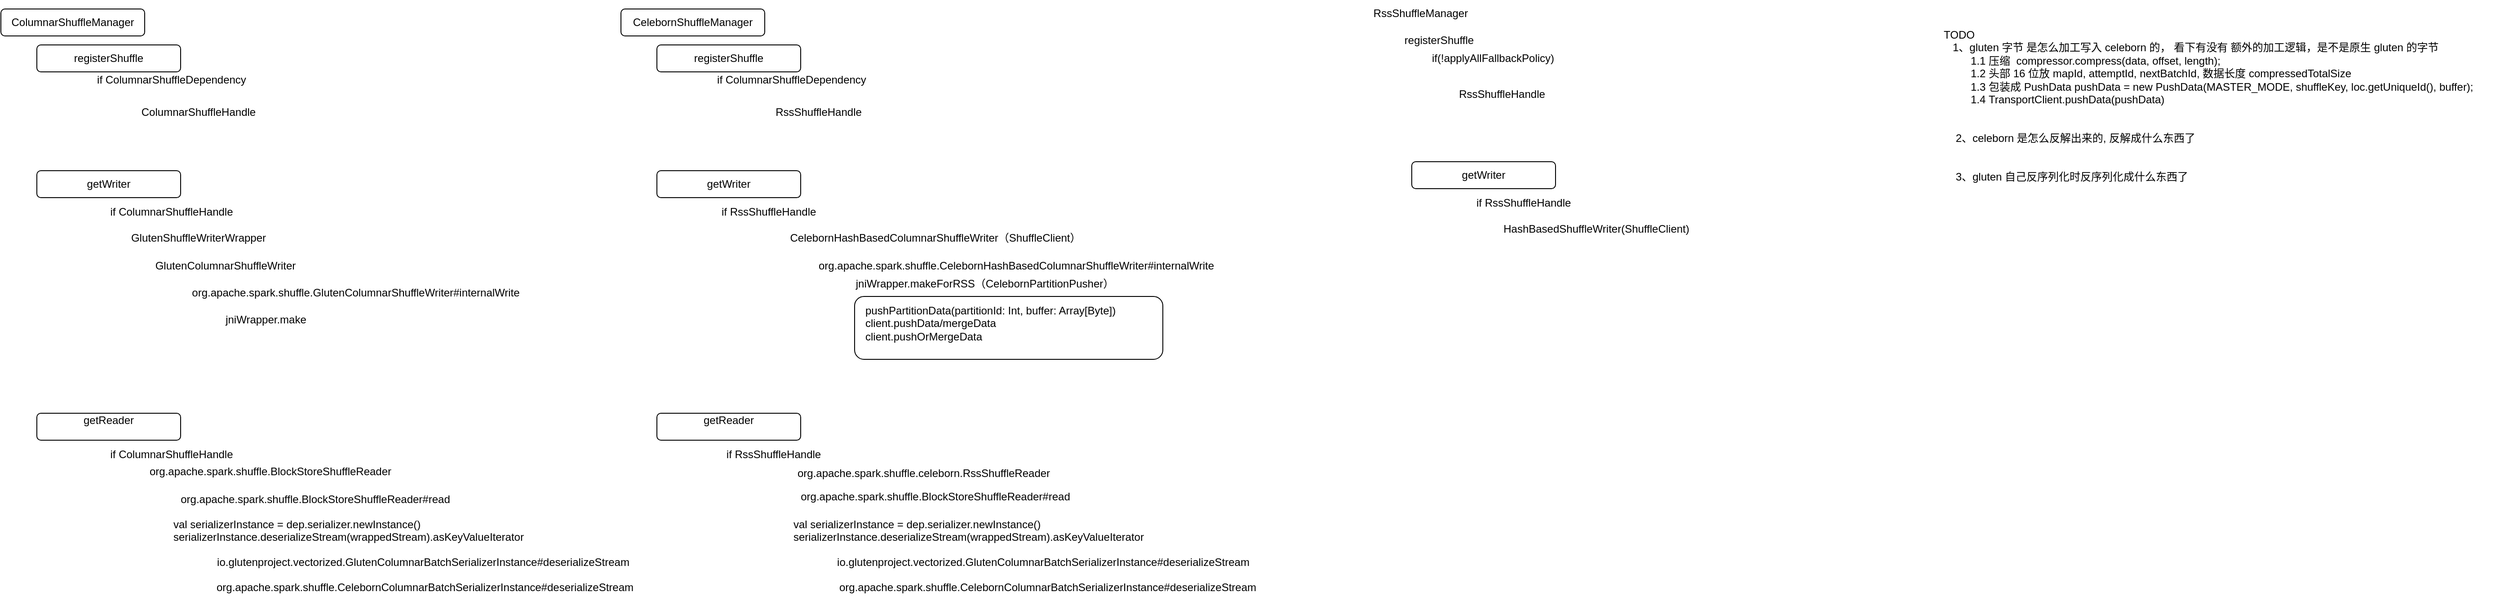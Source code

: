 <mxfile version="21.1.6" type="github" pages="2">
  <diagram name="Page-1" id="vqW_PlP45tHpt-xlMKGE">
    <mxGraphModel dx="1434" dy="764" grid="1" gridSize="10" guides="1" tooltips="1" connect="1" arrows="1" fold="1" page="1" pageScale="1" pageWidth="850" pageHeight="1100" math="0" shadow="0">
      <root>
        <mxCell id="0" />
        <mxCell id="1" parent="0" />
        <mxCell id="QsT5lhJbDTpNVHiUyBn--2" value="" style="rounded=1;whiteSpace=wrap;html=1;" vertex="1" parent="1">
          <mxGeometry x="990" y="760" width="343" height="70" as="geometry" />
        </mxCell>
        <mxCell id="VYUMSfwm_iAysG9PBb61-6" value="ColumnarShuffleManager" style="rounded=1;labelBorderColor=none;whiteSpace=wrap;" parent="1" vertex="1">
          <mxGeometry x="40" y="440" width="160" height="30" as="geometry" />
        </mxCell>
        <mxCell id="VYUMSfwm_iAysG9PBb61-8" value="registerShuffle" style="rounded=1;labelBorderColor=none;whiteSpace=wrap;" parent="1" vertex="1">
          <mxGeometry x="80" y="480" width="160" height="30" as="geometry" />
        </mxCell>
        <mxCell id="VYUMSfwm_iAysG9PBb61-11" value="if ColumnarShuffleDependency&#xa;" style="text;align=center;verticalAlign=middle;resizable=0;points=[];autosize=1;strokeColor=none;fillColor=none;labelBorderColor=none;" parent="1" vertex="1">
          <mxGeometry x="135" y="510" width="190" height="30" as="geometry" />
        </mxCell>
        <mxCell id="VYUMSfwm_iAysG9PBb61-12" value="ColumnarShuffleHandle" style="text;strokeColor=none;fillColor=none;align=center;verticalAlign=middle;rounded=0;labelBorderColor=none;whiteSpace=wrap;" parent="1" vertex="1">
          <mxGeometry x="180" y="540" width="160" height="30" as="geometry" />
        </mxCell>
        <mxCell id="VYUMSfwm_iAysG9PBb61-14" value="getWriter" style="rounded=1;labelBorderColor=none;whiteSpace=wrap;" parent="1" vertex="1">
          <mxGeometry x="80" y="620" width="160" height="30" as="geometry" />
        </mxCell>
        <mxCell id="VYUMSfwm_iAysG9PBb61-15" value="if ColumnarShuffleHandle" style="text;align=center;verticalAlign=middle;resizable=0;points=[];autosize=1;strokeColor=none;fillColor=none;labelBorderColor=none;" parent="1" vertex="1">
          <mxGeometry x="130" y="650" width="200" height="30" as="geometry" />
        </mxCell>
        <mxCell id="VYUMSfwm_iAysG9PBb61-16" value="GlutenShuffleWriterWrapper" style="text;strokeColor=none;fillColor=none;align=center;verticalAlign=middle;rounded=0;labelBorderColor=none;whiteSpace=wrap;" parent="1" vertex="1">
          <mxGeometry x="180" y="680" width="160" height="30" as="geometry" />
        </mxCell>
        <mxCell id="VYUMSfwm_iAysG9PBb61-17" value="GlutenColumnarShuffleWriter" style="text;align=center;verticalAlign=middle;resizable=0;points=[];autosize=1;strokeColor=none;fillColor=none;" parent="1" vertex="1">
          <mxGeometry x="180" y="710" width="220" height="30" as="geometry" />
        </mxCell>
        <mxCell id="VYUMSfwm_iAysG9PBb61-30" value="jniWrapper.make" style="text;align=center;verticalAlign=middle;resizable=0;points=[];autosize=1;strokeColor=none;fillColor=none;" parent="1" vertex="1">
          <mxGeometry x="270" y="770" width="130" height="30" as="geometry" />
        </mxCell>
        <mxCell id="VYUMSfwm_iAysG9PBb61-31" value="org.apache.spark.shuffle.GlutenColumnarShuffleWriter#internalWrite" style="text;align=center;verticalAlign=middle;resizable=0;points=[];autosize=1;strokeColor=none;fillColor=none;" parent="1" vertex="1">
          <mxGeometry x="240" y="740" width="390" height="30" as="geometry" />
        </mxCell>
        <mxCell id="VYUMSfwm_iAysG9PBb61-32" value="getReader&#xa;" style="rounded=1;labelBorderColor=none;whiteSpace=wrap;" parent="1" vertex="1">
          <mxGeometry x="80" y="890" width="160" height="30" as="geometry" />
        </mxCell>
        <mxCell id="VYUMSfwm_iAysG9PBb61-33" value="if ColumnarShuffleHandle" style="text;align=center;verticalAlign=middle;resizable=0;points=[];autosize=1;strokeColor=none;fillColor=none;labelBorderColor=none;" parent="1" vertex="1">
          <mxGeometry x="130" y="920" width="200" height="30" as="geometry" />
        </mxCell>
        <mxCell id="VYUMSfwm_iAysG9PBb61-34" value="org.apache.spark.shuffle.BlockStoreShuffleReader" style="text;strokeColor=none;fillColor=none;align=center;verticalAlign=middle;rounded=0;labelBorderColor=none;whiteSpace=wrap;" parent="1" vertex="1">
          <mxGeometry x="260" y="940" width="160" height="30" as="geometry" />
        </mxCell>
        <mxCell id="VYUMSfwm_iAysG9PBb61-35" value="org.apache.spark.shuffle.BlockStoreShuffleReader#read" style="text;align=center;verticalAlign=middle;resizable=0;points=[];autosize=1;strokeColor=none;fillColor=none;" parent="1" vertex="1">
          <mxGeometry x="190" y="970" width="400" height="30" as="geometry" />
        </mxCell>
        <mxCell id="VYUMSfwm_iAysG9PBb61-37" value="val serializerInstance = dep.serializer.newInstance()&#xa;serializerInstance.deserializeStream(wrappedStream).asKeyValueIterator" style="text;align=left;verticalAlign=middle;resizable=0;points=[];autosize=1;strokeColor=none;fillColor=none;" parent="1" vertex="1">
          <mxGeometry x="230" y="1000" width="530" height="40" as="geometry" />
        </mxCell>
        <mxCell id="VYUMSfwm_iAysG9PBb61-39" value="io.glutenproject.vectorized.GlutenColumnarBatchSerializerInstance#deserializeStream" style="text;align=center;verticalAlign=middle;resizable=0;points=[];autosize=1;strokeColor=none;fillColor=none;" parent="1" vertex="1">
          <mxGeometry x="270" y="1040" width="480" height="30" as="geometry" />
        </mxCell>
        <mxCell id="VYUMSfwm_iAysG9PBb61-40" value="org.apache.spark.shuffle.CelebornColumnarBatchSerializerInstance#deserializeStream" style="text;align=center;verticalAlign=middle;resizable=0;points=[];autosize=1;strokeColor=none;fillColor=none;" parent="1" vertex="1">
          <mxGeometry x="267" y="1068" width="490" height="30" as="geometry" />
        </mxCell>
        <mxCell id="VYUMSfwm_iAysG9PBb61-41" value="CelebornShuffleManager" style="rounded=1;labelBorderColor=none;whiteSpace=wrap;" parent="1" vertex="1">
          <mxGeometry x="730" y="440" width="160" height="30" as="geometry" />
        </mxCell>
        <mxCell id="VYUMSfwm_iAysG9PBb61-42" value="registerShuffle" style="rounded=1;labelBorderColor=none;whiteSpace=wrap;" parent="1" vertex="1">
          <mxGeometry x="770" y="480" width="160" height="30" as="geometry" />
        </mxCell>
        <mxCell id="VYUMSfwm_iAysG9PBb61-43" value="if ColumnarShuffleDependency&#xa;" style="text;align=center;verticalAlign=middle;resizable=0;points=[];autosize=1;strokeColor=none;fillColor=none;labelBorderColor=none;" parent="1" vertex="1">
          <mxGeometry x="825" y="510" width="190" height="30" as="geometry" />
        </mxCell>
        <mxCell id="VYUMSfwm_iAysG9PBb61-44" value="RssShuffleHandle" style="text;strokeColor=none;fillColor=none;align=center;verticalAlign=middle;rounded=0;labelBorderColor=none;whiteSpace=wrap;" parent="1" vertex="1">
          <mxGeometry x="870" y="540" width="160" height="30" as="geometry" />
        </mxCell>
        <mxCell id="VYUMSfwm_iAysG9PBb61-45" value="getWriter" style="rounded=1;labelBorderColor=none;whiteSpace=wrap;" parent="1" vertex="1">
          <mxGeometry x="770" y="620" width="160" height="30" as="geometry" />
        </mxCell>
        <mxCell id="VYUMSfwm_iAysG9PBb61-46" value="if RssShuffleHandle" style="text;align=left;verticalAlign=middle;resizable=0;points=[];autosize=1;strokeColor=none;fillColor=none;labelBorderColor=none;" parent="1" vertex="1">
          <mxGeometry x="840" y="650" width="160" height="30" as="geometry" />
        </mxCell>
        <mxCell id="VYUMSfwm_iAysG9PBb61-47" value="CelebornHashBasedColumnarShuffleWriter（ShuffleClient）" style="text;strokeColor=none;fillColor=none;align=center;verticalAlign=middle;rounded=0;labelBorderColor=none;whiteSpace=wrap;" parent="1" vertex="1">
          <mxGeometry x="870" y="680" width="420" height="30" as="geometry" />
        </mxCell>
        <mxCell id="VYUMSfwm_iAysG9PBb61-49" value="jniWrapper.makeForRSS（CelebornPartitionPusher）" style="text;align=center;verticalAlign=middle;resizable=0;points=[];autosize=1;strokeColor=none;fillColor=none;" parent="1" vertex="1">
          <mxGeometry x="950" y="730" width="370" height="30" as="geometry" />
        </mxCell>
        <mxCell id="VYUMSfwm_iAysG9PBb61-50" value="org.apache.spark.shuffle.CelebornHashBasedColumnarShuffleWriter#internalWrite" style="text;align=center;verticalAlign=middle;resizable=0;points=[];autosize=1;strokeColor=none;fillColor=none;" parent="1" vertex="1">
          <mxGeometry x="940" y="710" width="460" height="30" as="geometry" />
        </mxCell>
        <mxCell id="VYUMSfwm_iAysG9PBb61-51" value="getReader&#xa;" style="rounded=1;labelBorderColor=none;whiteSpace=wrap;" parent="1" vertex="1">
          <mxGeometry x="770" y="890" width="160" height="30" as="geometry" />
        </mxCell>
        <mxCell id="VYUMSfwm_iAysG9PBb61-52" value="if RssShuffleHandle" style="text;align=center;verticalAlign=middle;resizable=0;points=[];autosize=1;strokeColor=none;fillColor=none;labelBorderColor=none;" parent="1" vertex="1">
          <mxGeometry x="820" y="920" width="160" height="30" as="geometry" />
        </mxCell>
        <mxCell id="VYUMSfwm_iAysG9PBb61-53" value="org.apache.spark.shuffle.celeborn.RssShuffleReader" style="text;strokeColor=none;fillColor=none;align=center;verticalAlign=middle;rounded=0;labelBorderColor=none;whiteSpace=wrap;" parent="1" vertex="1">
          <mxGeometry x="882" y="947" width="370" height="20" as="geometry" />
        </mxCell>
        <mxCell id="VYUMSfwm_iAysG9PBb61-54" value="org.apache.spark.shuffle.BlockStoreShuffleReader#read" style="text;align=center;verticalAlign=middle;resizable=0;points=[];autosize=1;strokeColor=none;fillColor=none;" parent="1" vertex="1">
          <mxGeometry x="880" y="967" width="400" height="30" as="geometry" />
        </mxCell>
        <mxCell id="VYUMSfwm_iAysG9PBb61-55" value="val serializerInstance = dep.serializer.newInstance()&#xa;serializerInstance.deserializeStream(wrappedStream).asKeyValueIterator" style="text;align=left;verticalAlign=middle;resizable=0;points=[];autosize=1;strokeColor=none;fillColor=none;" parent="1" vertex="1">
          <mxGeometry x="920" y="1000" width="530" height="40" as="geometry" />
        </mxCell>
        <mxCell id="VYUMSfwm_iAysG9PBb61-56" value="io.glutenproject.vectorized.GlutenColumnarBatchSerializerInstance#deserializeStream" style="text;align=center;verticalAlign=middle;resizable=0;points=[];autosize=1;strokeColor=none;fillColor=none;" parent="1" vertex="1">
          <mxGeometry x="960" y="1040" width="480" height="30" as="geometry" />
        </mxCell>
        <mxCell id="VYUMSfwm_iAysG9PBb61-57" value="org.apache.spark.shuffle.CelebornColumnarBatchSerializerInstance#deserializeStream" style="text;align=center;verticalAlign=middle;resizable=0;points=[];autosize=1;strokeColor=none;fillColor=none;" parent="1" vertex="1">
          <mxGeometry x="960" y="1068" width="490" height="30" as="geometry" />
        </mxCell>
        <mxCell id="QsT5lhJbDTpNVHiUyBn--1" value="pushPartitionData(partitionId: Int, buffer: Array[Byte])&lt;br&gt;client.pushData/mergeData&lt;br&gt;client.pushOrMergeData" style="text;html=1;strokeColor=none;fillColor=none;align=left;verticalAlign=middle;whiteSpace=wrap;rounded=0;labelBackgroundColor=none;" vertex="1" parent="1">
          <mxGeometry x="1000" y="760" width="300" height="60" as="geometry" />
        </mxCell>
        <mxCell id="QsT5lhJbDTpNVHiUyBn--4" value="RssShuffleManager" style="text;html=1;strokeColor=none;fillColor=none;align=center;verticalAlign=middle;whiteSpace=wrap;rounded=0;" vertex="1" parent="1">
          <mxGeometry x="1590" y="430" width="60" height="30" as="geometry" />
        </mxCell>
        <mxCell id="QsT5lhJbDTpNVHiUyBn--5" value="registerShuffle" style="text;html=1;align=center;verticalAlign=middle;resizable=0;points=[];autosize=1;strokeColor=none;fillColor=none;" vertex="1" parent="1">
          <mxGeometry x="1590" y="460" width="100" height="30" as="geometry" />
        </mxCell>
        <mxCell id="QsT5lhJbDTpNVHiUyBn--6" value="if(!applyAllFallbackPolicy)" style="text;html=1;align=center;verticalAlign=middle;resizable=0;points=[];autosize=1;strokeColor=none;fillColor=none;" vertex="1" parent="1">
          <mxGeometry x="1620" y="480" width="160" height="30" as="geometry" />
        </mxCell>
        <mxCell id="QsT5lhJbDTpNVHiUyBn--7" value="RssShuffleHandle" style="text;html=1;align=center;verticalAlign=middle;resizable=0;points=[];autosize=1;strokeColor=none;fillColor=none;" vertex="1" parent="1">
          <mxGeometry x="1650" y="520" width="120" height="30" as="geometry" />
        </mxCell>
        <mxCell id="QsT5lhJbDTpNVHiUyBn--8" value="getWriter" style="rounded=1;labelBorderColor=none;whiteSpace=wrap;" vertex="1" parent="1">
          <mxGeometry x="1610" y="610" width="160" height="30" as="geometry" />
        </mxCell>
        <mxCell id="QsT5lhJbDTpNVHiUyBn--9" value="if RssShuffleHandle" style="text;align=left;verticalAlign=middle;resizable=0;points=[];autosize=1;strokeColor=none;fillColor=none;labelBorderColor=none;" vertex="1" parent="1">
          <mxGeometry x="1680" y="640" width="160" height="30" as="geometry" />
        </mxCell>
        <mxCell id="QsT5lhJbDTpNVHiUyBn--10" value="HashBasedShuffleWriter(ShuffleClient)" style="text;html=1;align=center;verticalAlign=middle;resizable=0;points=[];autosize=1;strokeColor=none;fillColor=none;" vertex="1" parent="1">
          <mxGeometry x="1700" y="670" width="230" height="30" as="geometry" />
        </mxCell>
        <mxCell id="QsT5lhJbDTpNVHiUyBn--12" value="TODO&lt;br&gt;&amp;nbsp; &amp;nbsp;1、gluten 字节 是怎么加工写入 celeborn 的， 看下有没有 额外的加工逻辑，是不是原生 gluten 的字节&lt;br&gt;&amp;nbsp; &amp;nbsp; &amp;nbsp; &amp;nbsp; &amp;nbsp;1.1 压缩&amp;nbsp;&amp;nbsp;compressor.compress(data, offset, length);&lt;br&gt;&amp;nbsp; &amp;nbsp; &amp;nbsp; &amp;nbsp; &amp;nbsp;1.2 头部 16 位放 mapId,&amp;nbsp;attemptId,&amp;nbsp;nextBatchId, 数据长度 compressedTotalSize&lt;br&gt;&amp;nbsp; &amp;nbsp; &amp;nbsp; &amp;nbsp; &amp;nbsp;1.3 包装成&amp;nbsp;PushData pushData = new PushData(MASTER_MODE, shuffleKey, loc.getUniqueId(), buffer);&lt;br&gt;&amp;nbsp; &amp;nbsp; &amp;nbsp; &amp;nbsp; &amp;nbsp;1.4&amp;nbsp;TransportClient.pushData(pushData)&lt;br&gt;&lt;br&gt;&lt;br&gt;&amp;nbsp; &amp;nbsp; 2、celeborn 是怎么反解出来的, 反解成什么东西了&lt;br&gt;&lt;br&gt;&lt;br&gt;&amp;nbsp; &amp;nbsp; 3、gluten 自己反序列化时反序列化成什么东西了&lt;br&gt;&amp;nbsp; &amp;nbsp; &amp;nbsp; &amp;nbsp;&amp;nbsp;" style="text;html=1;strokeColor=none;fillColor=none;align=left;verticalAlign=middle;whiteSpace=wrap;rounded=0;" vertex="1" parent="1">
          <mxGeometry x="2200" y="470" width="620" height="170" as="geometry" />
        </mxCell>
      </root>
    </mxGraphModel>
  </diagram>
  <diagram id="f0OTCfRNCTB2iKRCa9P-" name="Page-2">
    <mxGraphModel dx="1434" dy="764" grid="1" gridSize="10" guides="1" tooltips="1" connect="1" arrows="1" fold="1" page="1" pageScale="1" pageWidth="850" pageHeight="1100" math="0" shadow="0">
      <root>
        <mxCell id="0" />
        <mxCell id="1" parent="0" />
        <mxCell id="-LDWmFvmeUUydARrXd1d-1" value="" style="endArrow=none;html=1;rounded=0;" parent="1" edge="1">
          <mxGeometry width="50" height="50" relative="1" as="geometry">
            <mxPoint x="80" y="120" as="sourcePoint" />
            <mxPoint x="360" y="120" as="targetPoint" />
          </mxGeometry>
        </mxCell>
        <mxCell id="-LDWmFvmeUUydARrXd1d-2" value="" style="endArrow=none;html=1;rounded=0;" parent="1" edge="1">
          <mxGeometry width="50" height="50" relative="1" as="geometry">
            <mxPoint x="360" y="120" as="sourcePoint" />
            <mxPoint x="640" y="120" as="targetPoint" />
          </mxGeometry>
        </mxCell>
        <mxCell id="-LDWmFvmeUUydARrXd1d-3" value="" style="endArrow=none;html=1;rounded=0;" parent="1" edge="1">
          <mxGeometry width="50" height="50" relative="1" as="geometry">
            <mxPoint y="280" as="sourcePoint" />
            <mxPoint x="280" y="280" as="targetPoint" />
          </mxGeometry>
        </mxCell>
        <mxCell id="-LDWmFvmeUUydARrXd1d-4" value="" style="endArrow=none;html=1;rounded=0;" parent="1" edge="1">
          <mxGeometry width="50" height="50" relative="1" as="geometry">
            <mxPoint x="280" y="280" as="sourcePoint" />
            <mxPoint x="560" y="280" as="targetPoint" />
          </mxGeometry>
        </mxCell>
        <mxCell id="-LDWmFvmeUUydARrXd1d-5" value="" style="endArrow=none;html=1;rounded=0;" parent="1" edge="1">
          <mxGeometry width="50" height="50" relative="1" as="geometry">
            <mxPoint y="280" as="sourcePoint" />
            <mxPoint x="80" y="120" as="targetPoint" />
          </mxGeometry>
        </mxCell>
        <mxCell id="-LDWmFvmeUUydARrXd1d-6" value="" style="endArrow=none;html=1;rounded=0;" parent="1" edge="1">
          <mxGeometry width="50" height="50" relative="1" as="geometry">
            <mxPoint x="560" y="280" as="sourcePoint" />
            <mxPoint x="640" y="120" as="targetPoint" />
          </mxGeometry>
        </mxCell>
        <mxCell id="-LDWmFvmeUUydARrXd1d-7" value="" style="endArrow=none;html=1;rounded=0;" parent="1" edge="1">
          <mxGeometry width="50" height="50" relative="1" as="geometry">
            <mxPoint x="280" y="280" as="sourcePoint" />
            <mxPoint x="360" y="120" as="targetPoint" />
          </mxGeometry>
        </mxCell>
        <mxCell id="-LDWmFvmeUUydARrXd1d-8" value="" style="endArrow=none;html=1;rounded=0;" parent="1" edge="1">
          <mxGeometry width="50" height="50" relative="1" as="geometry">
            <mxPoint x="138" y="280" as="sourcePoint" />
            <mxPoint x="218" y="120" as="targetPoint" />
          </mxGeometry>
        </mxCell>
        <mxCell id="-LDWmFvmeUUydARrXd1d-9" value="" style="endArrow=none;html=1;rounded=0;" parent="1" edge="1">
          <mxGeometry width="50" height="50" relative="1" as="geometry">
            <mxPoint x="417" y="280" as="sourcePoint" />
            <mxPoint x="497" y="120" as="targetPoint" />
          </mxGeometry>
        </mxCell>
        <mxCell id="-LDWmFvmeUUydARrXd1d-10" value="" style="endArrow=none;html=1;rounded=0;" parent="1" edge="1">
          <mxGeometry width="50" height="50" relative="1" as="geometry">
            <mxPoint x="67" y="280" as="sourcePoint" />
            <mxPoint x="147" y="120" as="targetPoint" />
          </mxGeometry>
        </mxCell>
        <mxCell id="-LDWmFvmeUUydARrXd1d-11" value="" style="endArrow=none;html=1;rounded=0;" parent="1" edge="1">
          <mxGeometry width="50" height="50" relative="1" as="geometry">
            <mxPoint x="205" y="280" as="sourcePoint" />
            <mxPoint x="285" y="120" as="targetPoint" />
          </mxGeometry>
        </mxCell>
        <mxCell id="-LDWmFvmeUUydARrXd1d-12" value="" style="endArrow=none;html=1;rounded=0;" parent="1" edge="1">
          <mxGeometry width="50" height="50" relative="1" as="geometry">
            <mxPoint x="345" y="280" as="sourcePoint" />
            <mxPoint x="425" y="120" as="targetPoint" />
          </mxGeometry>
        </mxCell>
        <mxCell id="-LDWmFvmeUUydARrXd1d-13" value="" style="endArrow=none;html=1;rounded=0;" parent="1" edge="1">
          <mxGeometry width="50" height="50" relative="1" as="geometry">
            <mxPoint x="495" y="280" as="sourcePoint" />
            <mxPoint x="575" y="120" as="targetPoint" />
          </mxGeometry>
        </mxCell>
        <mxCell id="-LDWmFvmeUUydARrXd1d-14" value="" style="endArrow=none;html=1;rounded=0;" parent="1" edge="1">
          <mxGeometry width="50" height="50" relative="1" as="geometry">
            <mxPoint y="280" as="sourcePoint" />
            <mxPoint y="600" as="targetPoint" />
          </mxGeometry>
        </mxCell>
        <mxCell id="-LDWmFvmeUUydARrXd1d-16" value="" style="endArrow=none;html=1;rounded=0;" parent="1" edge="1">
          <mxGeometry width="50" height="50" relative="1" as="geometry">
            <mxPoint x="280" y="280" as="sourcePoint" />
            <mxPoint x="280" y="600" as="targetPoint" />
          </mxGeometry>
        </mxCell>
        <mxCell id="-LDWmFvmeUUydARrXd1d-17" value="" style="endArrow=none;html=1;rounded=0;" parent="1" edge="1">
          <mxGeometry width="50" height="50" relative="1" as="geometry">
            <mxPoint x="560" y="280" as="sourcePoint" />
            <mxPoint x="560" y="600" as="targetPoint" />
          </mxGeometry>
        </mxCell>
        <mxCell id="-LDWmFvmeUUydARrXd1d-18" value="" style="endArrow=none;html=1;rounded=0;" parent="1" edge="1">
          <mxGeometry width="50" height="50" relative="1" as="geometry">
            <mxPoint x="640" y="130" as="sourcePoint" />
            <mxPoint x="640" y="450" as="targetPoint" />
          </mxGeometry>
        </mxCell>
        <mxCell id="-LDWmFvmeUUydARrXd1d-21" value="" style="endArrow=none;html=1;rounded=0;" parent="1" edge="1">
          <mxGeometry width="50" height="50" relative="1" as="geometry">
            <mxPoint x="50" y="190" as="sourcePoint" />
            <mxPoint x="330" y="190" as="targetPoint" />
          </mxGeometry>
        </mxCell>
        <mxCell id="-LDWmFvmeUUydARrXd1d-22" value="" style="endArrow=none;html=1;rounded=0;" parent="1" edge="1">
          <mxGeometry width="50" height="50" relative="1" as="geometry">
            <mxPoint x="330" y="190" as="sourcePoint" />
            <mxPoint x="610" y="190" as="targetPoint" />
          </mxGeometry>
        </mxCell>
        <mxCell id="-LDWmFvmeUUydARrXd1d-23" value="2.4" style="text;html=1;strokeColor=none;fillColor=none;align=center;verticalAlign=middle;whiteSpace=wrap;rounded=0;" parent="1" vertex="1">
          <mxGeometry x="160" y="410" width="60" height="30" as="geometry" />
        </mxCell>
        <mxCell id="-LDWmFvmeUUydARrXd1d-25" value="2.4" style="text;html=1;strokeColor=none;fillColor=none;align=center;verticalAlign=middle;whiteSpace=wrap;rounded=0;" parent="1" vertex="1">
          <mxGeometry x="570" y="220" width="60" height="30" as="geometry" />
        </mxCell>
        <mxCell id="-LDWmFvmeUUydARrXd1d-26" value="2.1" style="text;html=1;strokeColor=none;fillColor=none;align=center;verticalAlign=middle;whiteSpace=wrap;rounded=0;" parent="1" vertex="1">
          <mxGeometry x="460" y="80" width="60" height="30" as="geometry" />
        </mxCell>
        <mxCell id="-LDWmFvmeUUydARrXd1d-27" value="2.1" style="text;html=1;strokeColor=none;fillColor=none;align=center;verticalAlign=middle;whiteSpace=wrap;rounded=0;" parent="1" vertex="1">
          <mxGeometry x="200" y="70" width="60" height="30" as="geometry" />
        </mxCell>
        <mxCell id="-LDWmFvmeUUydARrXd1d-28" value="2.4M&amp;nbsp; 15 根&lt;br&gt;2.1M 6 根&lt;br&gt;连接器 3 个 将 两个2.1 连接成 4.2 米&lt;br&gt;卡扣 35 个" style="text;html=1;strokeColor=none;fillColor=none;align=center;verticalAlign=middle;whiteSpace=wrap;rounded=0;" parent="1" vertex="1">
          <mxGeometry x="310" y="350" width="220" height="70" as="geometry" />
        </mxCell>
      </root>
    </mxGraphModel>
  </diagram>
</mxfile>
